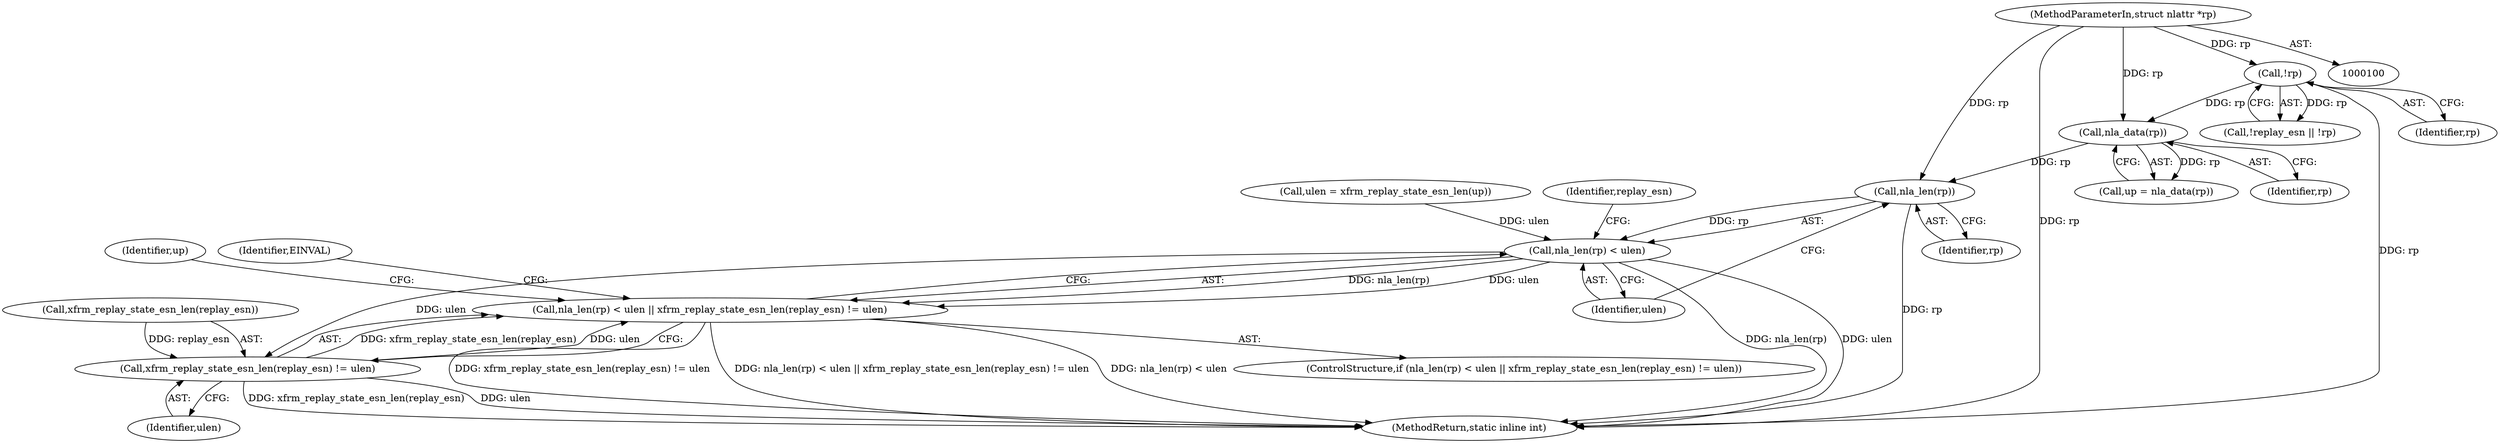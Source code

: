 digraph "1_linux_f843ee6dd019bcece3e74e76ad9df0155655d0df@pointer" {
"1000125" [label="(Call,nla_len(rp))"];
"1000116" [label="(Call,nla_data(rp))"];
"1000110" [label="(Call,!rp)"];
"1000102" [label="(MethodParameterIn,struct nlattr *rp)"];
"1000124" [label="(Call,nla_len(rp) < ulen)"];
"1000123" [label="(Call,nla_len(rp) < ulen || xfrm_replay_state_esn_len(replay_esn) != ulen)"];
"1000128" [label="(Call,xfrm_replay_state_esn_len(replay_esn) != ulen)"];
"1000116" [label="(Call,nla_data(rp))"];
"1000124" [label="(Call,nla_len(rp) < ulen)"];
"1000114" [label="(Call,up = nla_data(rp))"];
"1000128" [label="(Call,xfrm_replay_state_esn_len(replay_esn) != ulen)"];
"1000134" [label="(Identifier,EINVAL)"];
"1000118" [label="(Call,ulen = xfrm_replay_state_esn_len(up))"];
"1000123" [label="(Call,nla_len(rp) < ulen || xfrm_replay_state_esn_len(replay_esn) != ulen)"];
"1000125" [label="(Call,nla_len(rp))"];
"1000110" [label="(Call,!rp)"];
"1000129" [label="(Call,xfrm_replay_state_esn_len(replay_esn))"];
"1000138" [label="(Identifier,up)"];
"1000127" [label="(Identifier,ulen)"];
"1000126" [label="(Identifier,rp)"];
"1000130" [label="(Identifier,replay_esn)"];
"1000117" [label="(Identifier,rp)"];
"1000107" [label="(Call,!replay_esn || !rp)"];
"1000111" [label="(Identifier,rp)"];
"1000102" [label="(MethodParameterIn,struct nlattr *rp)"];
"1000153" [label="(MethodReturn,static inline int)"];
"1000122" [label="(ControlStructure,if (nla_len(rp) < ulen || xfrm_replay_state_esn_len(replay_esn) != ulen))"];
"1000131" [label="(Identifier,ulen)"];
"1000125" -> "1000124"  [label="AST: "];
"1000125" -> "1000126"  [label="CFG: "];
"1000126" -> "1000125"  [label="AST: "];
"1000127" -> "1000125"  [label="CFG: "];
"1000125" -> "1000153"  [label="DDG: rp"];
"1000125" -> "1000124"  [label="DDG: rp"];
"1000116" -> "1000125"  [label="DDG: rp"];
"1000102" -> "1000125"  [label="DDG: rp"];
"1000116" -> "1000114"  [label="AST: "];
"1000116" -> "1000117"  [label="CFG: "];
"1000117" -> "1000116"  [label="AST: "];
"1000114" -> "1000116"  [label="CFG: "];
"1000116" -> "1000114"  [label="DDG: rp"];
"1000110" -> "1000116"  [label="DDG: rp"];
"1000102" -> "1000116"  [label="DDG: rp"];
"1000110" -> "1000107"  [label="AST: "];
"1000110" -> "1000111"  [label="CFG: "];
"1000111" -> "1000110"  [label="AST: "];
"1000107" -> "1000110"  [label="CFG: "];
"1000110" -> "1000153"  [label="DDG: rp"];
"1000110" -> "1000107"  [label="DDG: rp"];
"1000102" -> "1000110"  [label="DDG: rp"];
"1000102" -> "1000100"  [label="AST: "];
"1000102" -> "1000153"  [label="DDG: rp"];
"1000124" -> "1000123"  [label="AST: "];
"1000124" -> "1000127"  [label="CFG: "];
"1000127" -> "1000124"  [label="AST: "];
"1000130" -> "1000124"  [label="CFG: "];
"1000123" -> "1000124"  [label="CFG: "];
"1000124" -> "1000153"  [label="DDG: nla_len(rp)"];
"1000124" -> "1000153"  [label="DDG: ulen"];
"1000124" -> "1000123"  [label="DDG: nla_len(rp)"];
"1000124" -> "1000123"  [label="DDG: ulen"];
"1000118" -> "1000124"  [label="DDG: ulen"];
"1000124" -> "1000128"  [label="DDG: ulen"];
"1000123" -> "1000122"  [label="AST: "];
"1000123" -> "1000128"  [label="CFG: "];
"1000128" -> "1000123"  [label="AST: "];
"1000134" -> "1000123"  [label="CFG: "];
"1000138" -> "1000123"  [label="CFG: "];
"1000123" -> "1000153"  [label="DDG: xfrm_replay_state_esn_len(replay_esn) != ulen"];
"1000123" -> "1000153"  [label="DDG: nla_len(rp) < ulen || xfrm_replay_state_esn_len(replay_esn) != ulen"];
"1000123" -> "1000153"  [label="DDG: nla_len(rp) < ulen"];
"1000128" -> "1000123"  [label="DDG: xfrm_replay_state_esn_len(replay_esn)"];
"1000128" -> "1000123"  [label="DDG: ulen"];
"1000128" -> "1000131"  [label="CFG: "];
"1000129" -> "1000128"  [label="AST: "];
"1000131" -> "1000128"  [label="AST: "];
"1000128" -> "1000153"  [label="DDG: xfrm_replay_state_esn_len(replay_esn)"];
"1000128" -> "1000153"  [label="DDG: ulen"];
"1000129" -> "1000128"  [label="DDG: replay_esn"];
}
